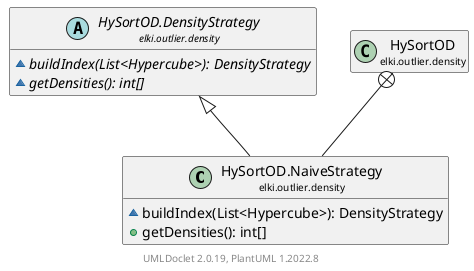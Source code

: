 @startuml
    remove .*\.(Instance|Par|Parameterizer|Factory)$
    set namespaceSeparator none
    hide empty fields
    hide empty methods

    class "<size:14>HySortOD.NaiveStrategy\n<size:10>elki.outlier.density" as elki.outlier.density.HySortOD.NaiveStrategy [[HySortOD.NaiveStrategy.html]] {
        ~buildIndex(List<Hypercube>): DensityStrategy
        +getDensities(): int[]
    }

    abstract class "<size:14>HySortOD.DensityStrategy\n<size:10>elki.outlier.density" as elki.outlier.density.HySortOD.DensityStrategy [[HySortOD.DensityStrategy.html]] {
        {abstract} ~buildIndex(List<Hypercube>): DensityStrategy
        {abstract} ~getDensities(): int[]
    }
    class "<size:14>HySortOD\n<size:10>elki.outlier.density" as elki.outlier.density.HySortOD [[HySortOD.html]]

    elki.outlier.density.HySortOD.DensityStrategy <|-- elki.outlier.density.HySortOD.NaiveStrategy
    elki.outlier.density.HySortOD +-- elki.outlier.density.HySortOD.NaiveStrategy

    center footer UMLDoclet 2.0.19, PlantUML 1.2022.8
@enduml
